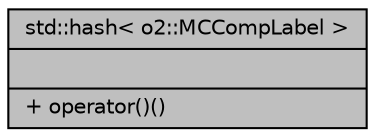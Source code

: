 digraph "std::hash&lt; o2::MCCompLabel &gt;"
{
 // INTERACTIVE_SVG=YES
  bgcolor="transparent";
  edge [fontname="Helvetica",fontsize="10",labelfontname="Helvetica",labelfontsize="10"];
  node [fontname="Helvetica",fontsize="10",shape=record];
  Node1 [label="{std::hash\< o2::MCCompLabel \>\n||+ operator()()\l}",height=0.2,width=0.4,color="black", fillcolor="grey75", style="filled" fontcolor="black"];
}

